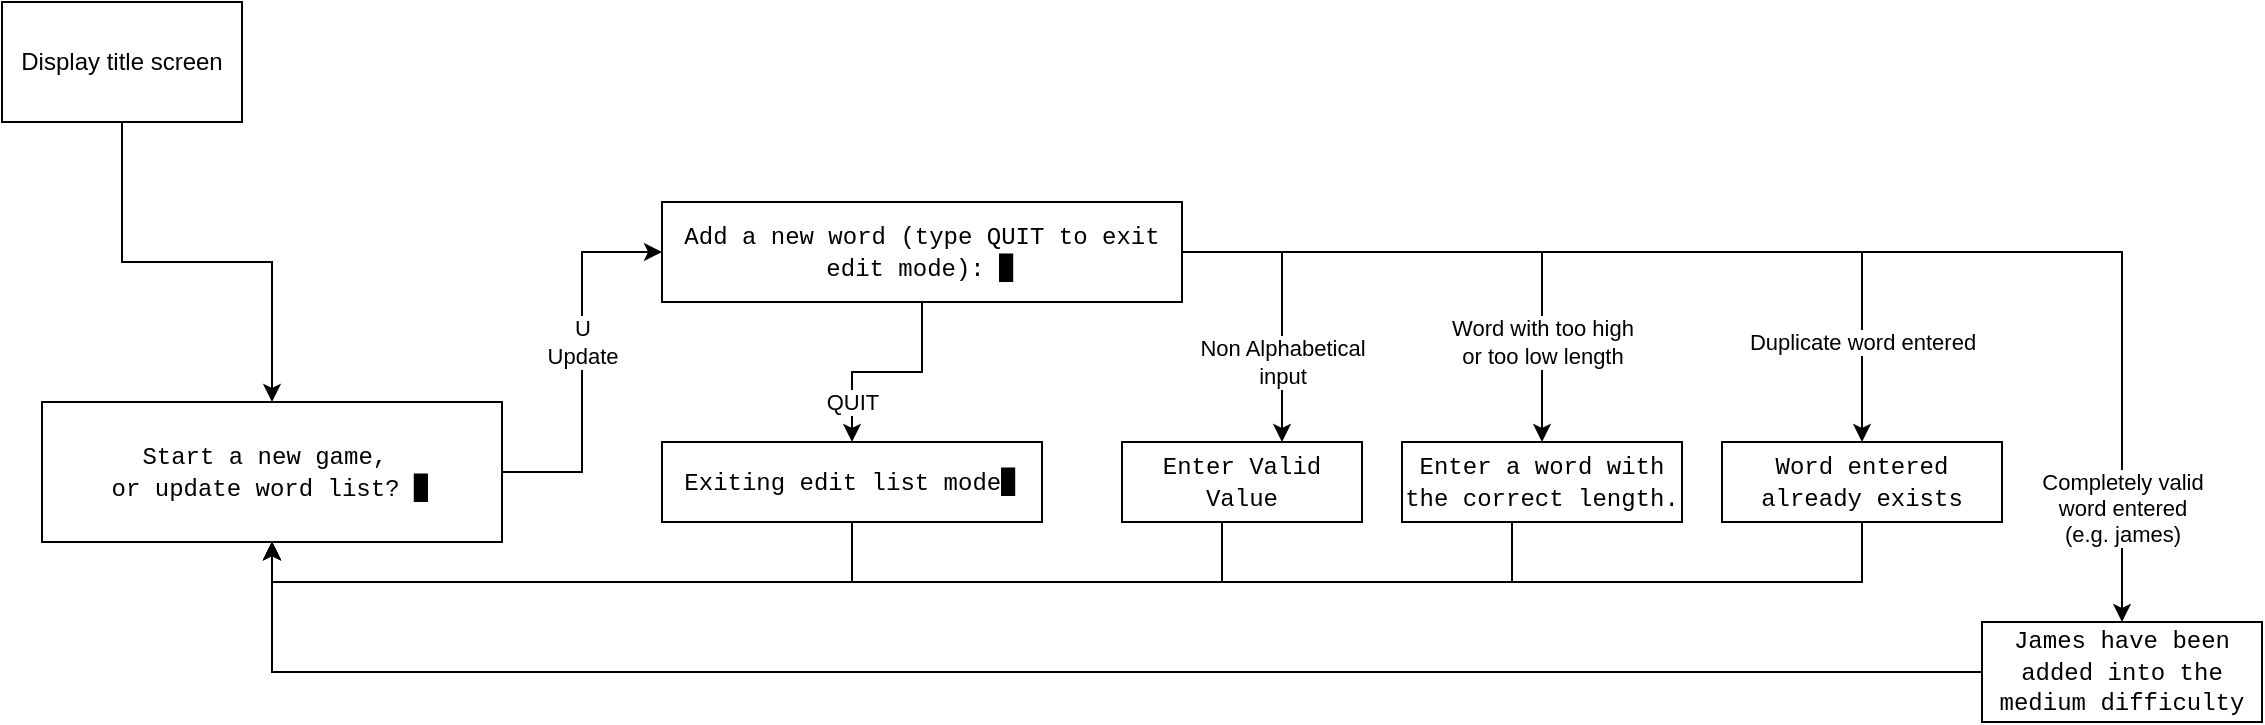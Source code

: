 <mxfile version="26.1.0">
  <diagram name="Page-1" id="wcU89FCxmK8TwFyxBk0u">
    <mxGraphModel dx="1158" dy="735" grid="1" gridSize="10" guides="1" tooltips="1" connect="1" arrows="1" fold="1" page="1" pageScale="1" pageWidth="1169" pageHeight="827" math="0" shadow="0">
      <root>
        <mxCell id="0" />
        <mxCell id="1" parent="0" />
        <mxCell id="UUgWVv2ZVk7OZgaHs7lp-29" value="" style="edgeStyle=orthogonalEdgeStyle;rounded=0;orthogonalLoop=1;jettySize=auto;html=1;" edge="1" parent="1" source="UUgWVv2ZVk7OZgaHs7lp-27" target="UUgWVv2ZVk7OZgaHs7lp-28">
          <mxGeometry relative="1" as="geometry" />
        </mxCell>
        <mxCell id="UUgWVv2ZVk7OZgaHs7lp-27" value="Display title screen" style="rounded=0;whiteSpace=wrap;html=1;" vertex="1" parent="1">
          <mxGeometry x="20" y="20" width="120" height="60" as="geometry" />
        </mxCell>
        <mxCell id="UUgWVv2ZVk7OZgaHs7lp-38" style="edgeStyle=orthogonalEdgeStyle;rounded=0;orthogonalLoop=1;jettySize=auto;html=1;entryX=0;entryY=0.5;entryDx=0;entryDy=0;" edge="1" parent="1" source="UUgWVv2ZVk7OZgaHs7lp-28" target="UUgWVv2ZVk7OZgaHs7lp-30">
          <mxGeometry relative="1" as="geometry" />
        </mxCell>
        <mxCell id="UUgWVv2ZVk7OZgaHs7lp-39" value="U&lt;br&gt;Update" style="edgeLabel;html=1;align=center;verticalAlign=middle;resizable=0;points=[];" vertex="1" connectable="0" parent="UUgWVv2ZVk7OZgaHs7lp-38">
          <mxGeometry x="0.305" y="-4" relative="1" as="geometry">
            <mxPoint x="-4" y="19" as="offset" />
          </mxGeometry>
        </mxCell>
        <mxCell id="UUgWVv2ZVk7OZgaHs7lp-28" value="&lt;div&gt;&lt;font face=&quot;Courier New&quot;&gt;Start a new game,&amp;nbsp;&lt;/font&gt;&lt;/div&gt;&lt;div&gt;&lt;font face=&quot;Courier New&quot;&gt;or update word list?&amp;nbsp;&lt;/font&gt;&lt;span style=&quot;background-color: transparent;&quot;&gt;&lt;font face=&quot;Courier New&quot;&gt;▊&lt;/font&gt;&lt;/span&gt;&lt;/div&gt;" style="whiteSpace=wrap;html=1;rounded=0;" vertex="1" parent="1">
          <mxGeometry x="40" y="220" width="230" height="70" as="geometry" />
        </mxCell>
        <mxCell id="UUgWVv2ZVk7OZgaHs7lp-32" style="edgeStyle=orthogonalEdgeStyle;rounded=0;orthogonalLoop=1;jettySize=auto;html=1;entryX=0.5;entryY=0;entryDx=0;entryDy=0;exitX=0.5;exitY=1;exitDx=0;exitDy=0;" edge="1" parent="1" source="UUgWVv2ZVk7OZgaHs7lp-30" target="UUgWVv2ZVk7OZgaHs7lp-40">
          <mxGeometry relative="1" as="geometry">
            <Array as="points" />
          </mxGeometry>
        </mxCell>
        <mxCell id="UUgWVv2ZVk7OZgaHs7lp-34" value="QUIT" style="edgeLabel;html=1;align=center;verticalAlign=middle;resizable=0;points=[];" vertex="1" connectable="0" parent="UUgWVv2ZVk7OZgaHs7lp-32">
          <mxGeometry x="-0.789" y="1" relative="1" as="geometry">
            <mxPoint x="-36" y="39" as="offset" />
          </mxGeometry>
        </mxCell>
        <mxCell id="UUgWVv2ZVk7OZgaHs7lp-43" value="" style="edgeStyle=orthogonalEdgeStyle;rounded=0;orthogonalLoop=1;jettySize=auto;html=1;" edge="1" parent="1" source="UUgWVv2ZVk7OZgaHs7lp-30" target="UUgWVv2ZVk7OZgaHs7lp-42">
          <mxGeometry relative="1" as="geometry">
            <Array as="points">
              <mxPoint x="660" y="145" />
            </Array>
          </mxGeometry>
        </mxCell>
        <mxCell id="UUgWVv2ZVk7OZgaHs7lp-44" value="Non Alphabetical&lt;br&gt;input" style="edgeLabel;html=1;align=center;verticalAlign=middle;resizable=0;points=[];" vertex="1" connectable="0" parent="UUgWVv2ZVk7OZgaHs7lp-43">
          <mxGeometry x="-0.118" y="-4" relative="1" as="geometry">
            <mxPoint x="4" y="41" as="offset" />
          </mxGeometry>
        </mxCell>
        <mxCell id="UUgWVv2ZVk7OZgaHs7lp-46" style="edgeStyle=orthogonalEdgeStyle;rounded=0;orthogonalLoop=1;jettySize=auto;html=1;entryX=0.5;entryY=0;entryDx=0;entryDy=0;" edge="1" parent="1" source="UUgWVv2ZVk7OZgaHs7lp-30" target="UUgWVv2ZVk7OZgaHs7lp-48">
          <mxGeometry relative="1" as="geometry">
            <mxPoint x="850" y="210" as="targetPoint" />
          </mxGeometry>
        </mxCell>
        <mxCell id="UUgWVv2ZVk7OZgaHs7lp-47" value="Word with too high&lt;div&gt;or too low length&lt;/div&gt;" style="edgeLabel;html=1;align=center;verticalAlign=middle;resizable=0;points=[];" vertex="1" connectable="0" parent="UUgWVv2ZVk7OZgaHs7lp-46">
          <mxGeometry x="0.346" relative="1" as="geometry">
            <mxPoint y="40" as="offset" />
          </mxGeometry>
        </mxCell>
        <mxCell id="UUgWVv2ZVk7OZgaHs7lp-52" style="edgeStyle=orthogonalEdgeStyle;rounded=0;orthogonalLoop=1;jettySize=auto;html=1;entryX=0.5;entryY=0;entryDx=0;entryDy=0;" edge="1" parent="1" source="UUgWVv2ZVk7OZgaHs7lp-30" target="UUgWVv2ZVk7OZgaHs7lp-51">
          <mxGeometry relative="1" as="geometry" />
        </mxCell>
        <mxCell id="UUgWVv2ZVk7OZgaHs7lp-54" value="Duplicate word entered" style="edgeLabel;html=1;align=center;verticalAlign=middle;resizable=0;points=[];" vertex="1" connectable="0" parent="UUgWVv2ZVk7OZgaHs7lp-52">
          <mxGeometry x="0.652" y="5" relative="1" as="geometry">
            <mxPoint x="-5" y="25" as="offset" />
          </mxGeometry>
        </mxCell>
        <mxCell id="UUgWVv2ZVk7OZgaHs7lp-56" style="edgeStyle=orthogonalEdgeStyle;rounded=0;orthogonalLoop=1;jettySize=auto;html=1;entryX=0.5;entryY=0;entryDx=0;entryDy=0;" edge="1" parent="1" source="UUgWVv2ZVk7OZgaHs7lp-30" target="UUgWVv2ZVk7OZgaHs7lp-58">
          <mxGeometry relative="1" as="geometry">
            <mxPoint x="1100" y="240" as="targetPoint" />
          </mxGeometry>
        </mxCell>
        <mxCell id="UUgWVv2ZVk7OZgaHs7lp-57" value="Completely valid&lt;div&gt;word entered&lt;br&gt;(e.g. james)&lt;/div&gt;" style="edgeLabel;html=1;align=center;verticalAlign=middle;resizable=0;points=[];" vertex="1" connectable="0" parent="UUgWVv2ZVk7OZgaHs7lp-56">
          <mxGeometry x="0.77" relative="1" as="geometry">
            <mxPoint y="18" as="offset" />
          </mxGeometry>
        </mxCell>
        <mxCell id="UUgWVv2ZVk7OZgaHs7lp-30" value="&lt;div&gt;&lt;font style=&quot;background-color: transparent; color: light-dark(rgb(0, 0, 0), rgb(255, 255, 255));&quot; face=&quot;Courier New&quot;&gt;Add a new word (type QUIT to exit edit mode):&amp;nbsp;&lt;/font&gt;&lt;span style=&quot;background-color: transparent; color: light-dark(rgb(0, 0, 0), rgb(255, 255, 255));&quot;&gt;&lt;font face=&quot;Courier New&quot;&gt;▊&lt;/font&gt;&lt;/span&gt;&lt;/div&gt;" style="whiteSpace=wrap;html=1;rounded=0;" vertex="1" parent="1">
          <mxGeometry x="350" y="120" width="260" height="50" as="geometry" />
        </mxCell>
        <mxCell id="UUgWVv2ZVk7OZgaHs7lp-41" style="edgeStyle=orthogonalEdgeStyle;rounded=0;orthogonalLoop=1;jettySize=auto;html=1;entryX=0.5;entryY=1;entryDx=0;entryDy=0;exitX=0.5;exitY=1;exitDx=0;exitDy=0;" edge="1" parent="1" source="UUgWVv2ZVk7OZgaHs7lp-40" target="UUgWVv2ZVk7OZgaHs7lp-28">
          <mxGeometry relative="1" as="geometry">
            <Array as="points">
              <mxPoint x="445" y="310" />
              <mxPoint x="155" y="310" />
            </Array>
          </mxGeometry>
        </mxCell>
        <mxCell id="UUgWVv2ZVk7OZgaHs7lp-40" value="&lt;font style=&quot;color: light-dark(rgb(0, 0, 0), rgb(255, 255, 255));&quot; face=&quot;Courier New&quot;&gt;Exiting edit list mode▊&lt;/font&gt;" style="whiteSpace=wrap;html=1;rounded=0;" vertex="1" parent="1">
          <mxGeometry x="350" y="240" width="190" height="40" as="geometry" />
        </mxCell>
        <mxCell id="UUgWVv2ZVk7OZgaHs7lp-45" style="edgeStyle=orthogonalEdgeStyle;rounded=0;orthogonalLoop=1;jettySize=auto;html=1;entryX=0.5;entryY=1;entryDx=0;entryDy=0;exitX=0.25;exitY=1;exitDx=0;exitDy=0;" edge="1" parent="1" source="UUgWVv2ZVk7OZgaHs7lp-42" target="UUgWVv2ZVk7OZgaHs7lp-28">
          <mxGeometry relative="1" as="geometry">
            <Array as="points">
              <mxPoint x="630" y="310" />
              <mxPoint x="155" y="310" />
            </Array>
          </mxGeometry>
        </mxCell>
        <mxCell id="UUgWVv2ZVk7OZgaHs7lp-42" value="&lt;font face=&quot;Courier New&quot;&gt;Enter Valid Value&lt;/font&gt;" style="whiteSpace=wrap;html=1;rounded=0;" vertex="1" parent="1">
          <mxGeometry x="580" y="240" width="120" height="40" as="geometry" />
        </mxCell>
        <mxCell id="UUgWVv2ZVk7OZgaHs7lp-49" style="edgeStyle=orthogonalEdgeStyle;rounded=0;orthogonalLoop=1;jettySize=auto;html=1;entryX=0.5;entryY=1;entryDx=0;entryDy=0;exitX=0.25;exitY=1;exitDx=0;exitDy=0;" edge="1" parent="1" source="UUgWVv2ZVk7OZgaHs7lp-48" target="UUgWVv2ZVk7OZgaHs7lp-28">
          <mxGeometry relative="1" as="geometry">
            <Array as="points">
              <mxPoint x="775" y="310" />
              <mxPoint x="155" y="310" />
            </Array>
          </mxGeometry>
        </mxCell>
        <mxCell id="UUgWVv2ZVk7OZgaHs7lp-48" value="&lt;font style=&quot;color: light-dark(rgb(0, 0, 0), rgb(255, 255, 255));&quot; face=&quot;Courier New&quot;&gt;Enter a word with the correct length.&lt;/font&gt;" style="whiteSpace=wrap;html=1;rounded=0;" vertex="1" parent="1">
          <mxGeometry x="720" y="240" width="140" height="40" as="geometry" />
        </mxCell>
        <mxCell id="UUgWVv2ZVk7OZgaHs7lp-55" style="edgeStyle=orthogonalEdgeStyle;rounded=0;orthogonalLoop=1;jettySize=auto;html=1;entryX=0.5;entryY=1;entryDx=0;entryDy=0;" edge="1" parent="1" source="UUgWVv2ZVk7OZgaHs7lp-51" target="UUgWVv2ZVk7OZgaHs7lp-28">
          <mxGeometry relative="1" as="geometry">
            <Array as="points">
              <mxPoint x="950" y="310" />
              <mxPoint x="155" y="310" />
            </Array>
          </mxGeometry>
        </mxCell>
        <mxCell id="UUgWVv2ZVk7OZgaHs7lp-51" value="&lt;font style=&quot;color: light-dark(rgb(0, 0, 0), rgb(255, 255, 255));&quot; face=&quot;Courier New&quot;&gt;Word entered already exists&lt;/font&gt;" style="whiteSpace=wrap;html=1;rounded=0;" vertex="1" parent="1">
          <mxGeometry x="880" y="240" width="140" height="40" as="geometry" />
        </mxCell>
        <mxCell id="UUgWVv2ZVk7OZgaHs7lp-59" style="edgeStyle=orthogonalEdgeStyle;rounded=0;orthogonalLoop=1;jettySize=auto;html=1;entryX=0.5;entryY=1;entryDx=0;entryDy=0;" edge="1" parent="1" source="UUgWVv2ZVk7OZgaHs7lp-58" target="UUgWVv2ZVk7OZgaHs7lp-28">
          <mxGeometry relative="1" as="geometry" />
        </mxCell>
        <mxCell id="UUgWVv2ZVk7OZgaHs7lp-58" value="&lt;font face=&quot;Courier New&quot;&gt;James have been added into the medium difficulty&lt;/font&gt;" style="whiteSpace=wrap;html=1;rounded=0;" vertex="1" parent="1">
          <mxGeometry x="1010" y="330" width="140" height="50" as="geometry" />
        </mxCell>
      </root>
    </mxGraphModel>
  </diagram>
</mxfile>
